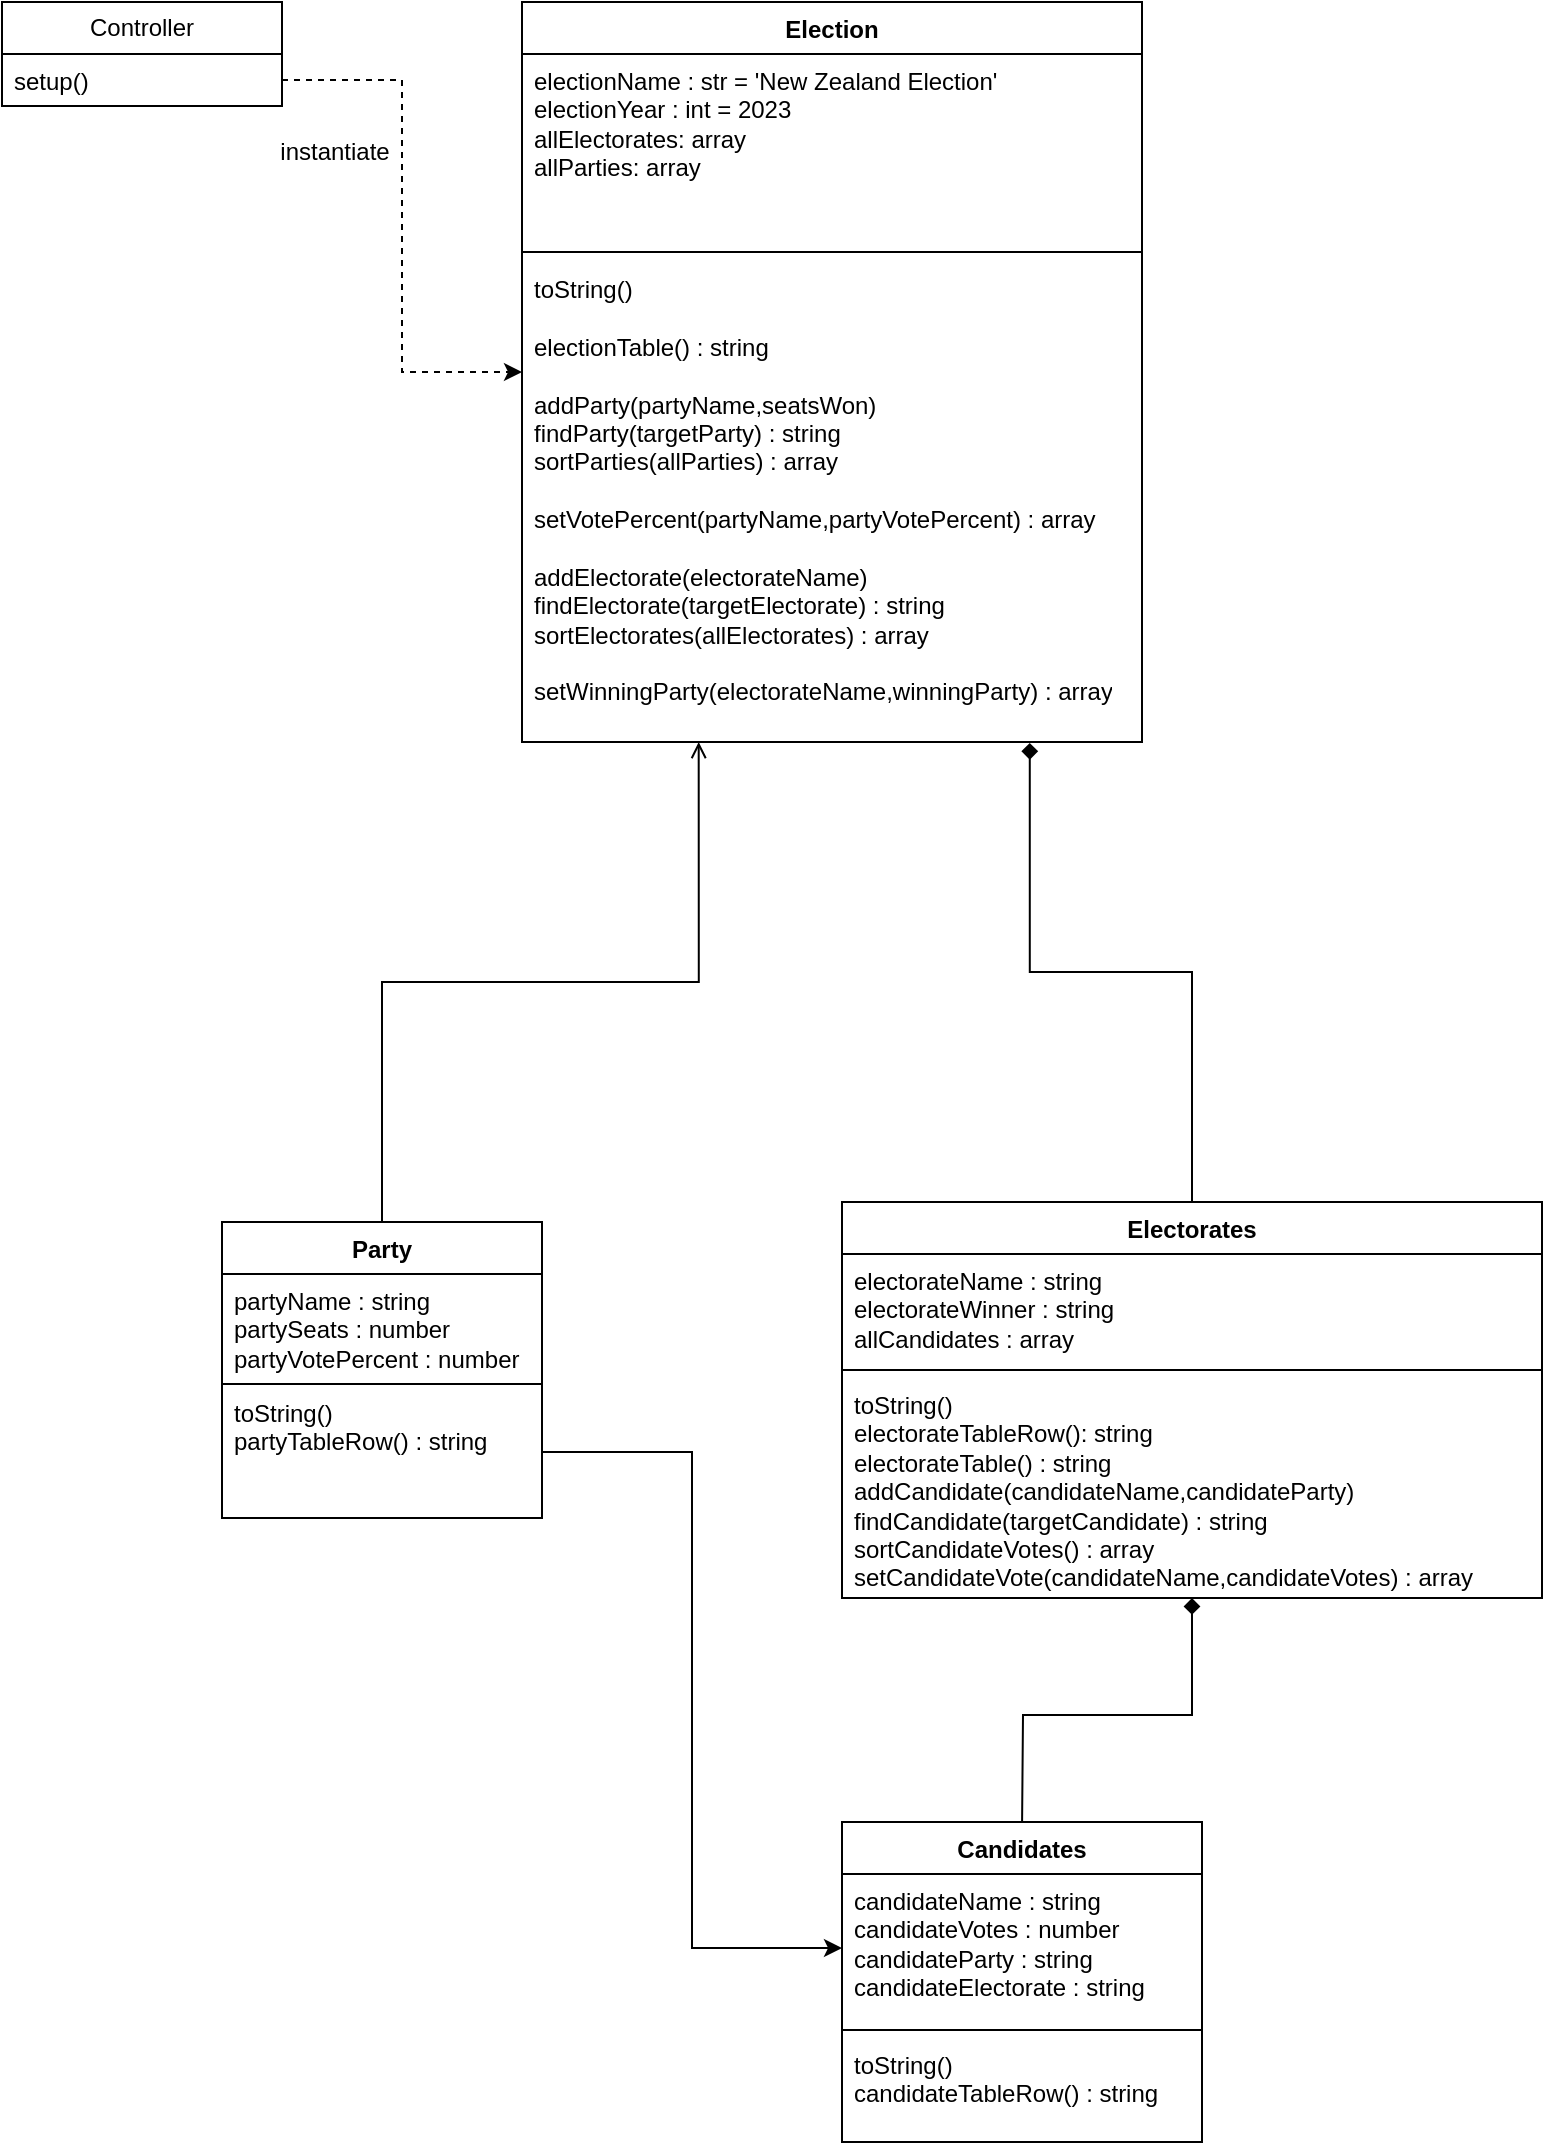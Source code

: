 <mxfile version="22.0.4" type="device" pages="2">
  <diagram id="C5RBs43oDa-KdzZeNtuy" name="Page-1">
    <mxGraphModel dx="1097" dy="580" grid="1" gridSize="10" guides="1" tooltips="1" connect="1" arrows="1" fold="1" page="1" pageScale="1" pageWidth="827" pageHeight="1169" background="none" math="0" shadow="0">
      <root>
        <mxCell id="WIyWlLk6GJQsqaUBKTNV-0" />
        <mxCell id="WIyWlLk6GJQsqaUBKTNV-1" parent="WIyWlLk6GJQsqaUBKTNV-0" />
        <mxCell id="zkfFHV4jXpPFQw0GAbJ--0" value="Election" style="swimlane;fontStyle=1;align=center;verticalAlign=top;childLayout=stackLayout;horizontal=1;startSize=26;horizontalStack=0;resizeParent=1;resizeLast=0;collapsible=1;marginBottom=0;rounded=0;shadow=0;strokeWidth=1;" parent="WIyWlLk6GJQsqaUBKTNV-1" vertex="1">
          <mxGeometry x="300" y="130" width="310" height="370" as="geometry">
            <mxRectangle x="230" y="140" width="160" height="26" as="alternateBounds" />
          </mxGeometry>
        </mxCell>
        <mxCell id="TBzmRK_4cW6083hTnd8z-2" value="electionName : str = &#39;New Zealand Election&#39;&lt;br&gt;electionYear : int = 2023&lt;br&gt;allElectorates: array&lt;br&gt;allParties: array" style="text;strokeColor=none;fillColor=none;align=left;verticalAlign=top;spacingLeft=4;spacingRight=4;overflow=hidden;rotatable=0;points=[[0,0.5],[1,0.5]];portConstraint=eastwest;whiteSpace=wrap;html=1;" parent="zkfFHV4jXpPFQw0GAbJ--0" vertex="1">
          <mxGeometry y="26" width="310" height="94" as="geometry" />
        </mxCell>
        <mxCell id="zkfFHV4jXpPFQw0GAbJ--4" value="" style="line;html=1;strokeWidth=1;align=left;verticalAlign=middle;spacingTop=-1;spacingLeft=3;spacingRight=3;rotatable=0;labelPosition=right;points=[];portConstraint=eastwest;" parent="zkfFHV4jXpPFQw0GAbJ--0" vertex="1">
          <mxGeometry y="120" width="310" height="10" as="geometry" />
        </mxCell>
        <mxCell id="PRKj8yw33AmNbDAtE24s-1" value="toString()&lt;br&gt;&lt;br&gt;electionTable() : string&lt;br&gt;&lt;br&gt;addParty(partyName,seatsWon)&lt;br&gt;findParty(targetParty) : string&lt;br&gt;sortParties(allParties) : array&lt;br&gt;&lt;br&gt;setVotePercent(partyName,partyVotePercent) : array&lt;br&gt;&lt;br&gt;addElectorate(electorateName)&lt;br&gt;findElectorate(targetElectorate) : string&lt;br&gt;sortElectorates(allElectorates) : array&lt;br&gt;&lt;br&gt;setWinningParty(electorateName,winningParty) : array" style="text;strokeColor=none;fillColor=none;align=left;verticalAlign=top;spacingLeft=4;spacingRight=4;overflow=hidden;rotatable=0;points=[[0,0.5],[1,0.5]];portConstraint=eastwest;whiteSpace=wrap;html=1;" parent="zkfFHV4jXpPFQw0GAbJ--0" vertex="1">
          <mxGeometry y="130" width="310" height="240" as="geometry" />
        </mxCell>
        <mxCell id="tBkP3Arj9n9UkB8u8LvJ-2" value="" style="edgeStyle=orthogonalEdgeStyle;rounded=0;orthogonalLoop=1;jettySize=auto;html=1;exitX=0.5;exitY=0;exitDx=0;exitDy=0;entryX=0.285;entryY=1;entryDx=0;entryDy=0;entryPerimeter=0;endArrow=open;endFill=0;" parent="WIyWlLk6GJQsqaUBKTNV-1" source="duIMfGMWFaFjRAJH0-SW-15" target="PRKj8yw33AmNbDAtE24s-1" edge="1">
          <mxGeometry relative="1" as="geometry">
            <mxPoint x="380" y="370" as="targetPoint" />
          </mxGeometry>
        </mxCell>
        <mxCell id="duIMfGMWFaFjRAJH0-SW-15" value="Party" style="swimlane;fontStyle=1;align=center;verticalAlign=top;childLayout=stackLayout;horizontal=1;startSize=26;horizontalStack=0;resizeParent=1;resizeParentMax=0;resizeLast=0;collapsible=1;marginBottom=0;whiteSpace=wrap;html=1;strokeColor=default;" parent="WIyWlLk6GJQsqaUBKTNV-1" vertex="1">
          <mxGeometry x="150" y="740" width="160" height="148" as="geometry" />
        </mxCell>
        <mxCell id="duIMfGMWFaFjRAJH0-SW-16" value="partyName : string&lt;br&gt;partySeats : number&lt;br&gt;partyVotePercent : number" style="text;strokeColor=none;fillColor=none;align=left;verticalAlign=top;spacingLeft=4;spacingRight=4;overflow=hidden;rotatable=0;points=[[0,0.5],[1,0.5]];portConstraint=eastwest;whiteSpace=wrap;html=1;" parent="duIMfGMWFaFjRAJH0-SW-15" vertex="1">
          <mxGeometry y="26" width="160" height="54" as="geometry" />
        </mxCell>
        <mxCell id="duIMfGMWFaFjRAJH0-SW-17" value="" style="line;strokeWidth=1;fillColor=none;align=left;verticalAlign=middle;spacingTop=-1;spacingLeft=3;spacingRight=3;rotatable=0;labelPosition=right;points=[];portConstraint=eastwest;strokeColor=inherit;" parent="duIMfGMWFaFjRAJH0-SW-15" vertex="1">
          <mxGeometry y="80" width="160" height="2" as="geometry" />
        </mxCell>
        <mxCell id="PRKj8yw33AmNbDAtE24s-0" value="toString()&lt;br&gt;partyTableRow() : string" style="text;strokeColor=none;fillColor=none;align=left;verticalAlign=top;spacingLeft=4;spacingRight=4;overflow=hidden;rotatable=0;points=[[0,0.5],[1,0.5]];portConstraint=eastwest;whiteSpace=wrap;html=1;" parent="duIMfGMWFaFjRAJH0-SW-15" vertex="1">
          <mxGeometry y="82" width="160" height="66" as="geometry" />
        </mxCell>
        <mxCell id="duIMfGMWFaFjRAJH0-SW-19" value="Electorates" style="swimlane;fontStyle=1;align=center;verticalAlign=top;childLayout=stackLayout;horizontal=1;startSize=26;horizontalStack=0;resizeParent=1;resizeParentMax=0;resizeLast=0;collapsible=1;marginBottom=0;whiteSpace=wrap;html=1;" parent="WIyWlLk6GJQsqaUBKTNV-1" vertex="1">
          <mxGeometry x="460" y="730" width="350" height="198" as="geometry" />
        </mxCell>
        <mxCell id="tBkP3Arj9n9UkB8u8LvJ-0" value="electorateName : string&lt;br&gt;electorateWinner : string&lt;br&gt;allCandidates : array" style="text;strokeColor=none;fillColor=none;align=left;verticalAlign=top;spacingLeft=4;spacingRight=4;overflow=hidden;rotatable=0;points=[[0,0.5],[1,0.5]];portConstraint=eastwest;whiteSpace=wrap;html=1;" parent="duIMfGMWFaFjRAJH0-SW-19" vertex="1">
          <mxGeometry y="26" width="350" height="54" as="geometry" />
        </mxCell>
        <mxCell id="duIMfGMWFaFjRAJH0-SW-21" value="" style="line;strokeWidth=1;fillColor=none;align=left;verticalAlign=middle;spacingTop=-1;spacingLeft=3;spacingRight=3;rotatable=0;labelPosition=right;points=[];portConstraint=eastwest;strokeColor=inherit;" parent="duIMfGMWFaFjRAJH0-SW-19" vertex="1">
          <mxGeometry y="80" width="350" height="8" as="geometry" />
        </mxCell>
        <mxCell id="duIMfGMWFaFjRAJH0-SW-20" value="toString()&lt;br&gt;electorateTableRow(): string&lt;br&gt;electorateTable() : string&lt;br&gt;addCandidate(candidateName,candidateParty)&lt;br&gt;findCandidate(targetCandidate) : string&lt;br&gt;sortCandidateVotes() : array&lt;br&gt;setCandidateVote(candidateName,candidateVotes) : array" style="text;strokeColor=none;fillColor=none;align=left;verticalAlign=top;spacingLeft=4;spacingRight=4;overflow=hidden;rotatable=0;points=[[0,0.5],[1,0.5]];portConstraint=eastwest;whiteSpace=wrap;html=1;" parent="duIMfGMWFaFjRAJH0-SW-19" vertex="1">
          <mxGeometry y="88" width="350" height="110" as="geometry" />
        </mxCell>
        <mxCell id="jUP1s7tF_HUh49K0EYga-0" value="Controller" style="swimlane;fontStyle=0;childLayout=stackLayout;horizontal=1;startSize=26;fillColor=none;horizontalStack=0;resizeParent=1;resizeParentMax=0;resizeLast=0;collapsible=1;marginBottom=0;whiteSpace=wrap;html=1;" parent="WIyWlLk6GJQsqaUBKTNV-1" vertex="1">
          <mxGeometry x="40" y="130" width="140" height="52" as="geometry" />
        </mxCell>
        <mxCell id="jUP1s7tF_HUh49K0EYga-1" value="setup()" style="text;strokeColor=none;fillColor=none;align=left;verticalAlign=top;spacingLeft=4;spacingRight=4;overflow=hidden;rotatable=0;points=[[0,0.5],[1,0.5]];portConstraint=eastwest;whiteSpace=wrap;html=1;" parent="jUP1s7tF_HUh49K0EYga-0" vertex="1">
          <mxGeometry y="26" width="140" height="26" as="geometry" />
        </mxCell>
        <mxCell id="jUP1s7tF_HUh49K0EYga-4" style="edgeStyle=orthogonalEdgeStyle;rounded=0;orthogonalLoop=1;jettySize=auto;html=1;dashed=1;" parent="WIyWlLk6GJQsqaUBKTNV-1" source="jUP1s7tF_HUh49K0EYga-1" target="zkfFHV4jXpPFQw0GAbJ--0" edge="1">
          <mxGeometry relative="1" as="geometry" />
        </mxCell>
        <mxCell id="jUP1s7tF_HUh49K0EYga-5" value="instantiate" style="text;html=1;align=center;verticalAlign=middle;resizable=0;points=[];autosize=1;strokeColor=none;fillColor=none;" parent="WIyWlLk6GJQsqaUBKTNV-1" vertex="1">
          <mxGeometry x="166" y="190" width="80" height="30" as="geometry" />
        </mxCell>
        <mxCell id="tBkP3Arj9n9UkB8u8LvJ-3" style="rounded=0;orthogonalLoop=1;jettySize=auto;html=1;endArrow=diamond;endFill=1;edgeStyle=orthogonalEdgeStyle;entryX=0.819;entryY=1.002;entryDx=0;entryDy=0;entryPerimeter=0;" parent="WIyWlLk6GJQsqaUBKTNV-1" target="PRKj8yw33AmNbDAtE24s-1" edge="1" source="duIMfGMWFaFjRAJH0-SW-19">
          <mxGeometry relative="1" as="geometry">
            <mxPoint x="530" y="580" as="targetPoint" />
            <mxPoint x="531" y="620" as="sourcePoint" />
          </mxGeometry>
        </mxCell>
        <mxCell id="uPIkvduIZxKDghIgDkvj-5" style="edgeStyle=orthogonalEdgeStyle;rounded=0;orthogonalLoop=1;jettySize=auto;html=1;entryX=0.5;entryY=1;entryDx=0;entryDy=0;endArrow=diamond;endFill=1;" edge="1" parent="WIyWlLk6GJQsqaUBKTNV-1" target="duIMfGMWFaFjRAJH0-SW-19">
          <mxGeometry relative="1" as="geometry">
            <mxPoint x="550" y="955" as="targetPoint" />
            <mxPoint x="550" y="1045" as="sourcePoint" />
          </mxGeometry>
        </mxCell>
        <mxCell id="uPIkvduIZxKDghIgDkvj-1" value="Candidates" style="swimlane;fontStyle=1;align=center;verticalAlign=top;childLayout=stackLayout;horizontal=1;startSize=26;horizontalStack=0;resizeParent=1;resizeParentMax=0;resizeLast=0;collapsible=1;marginBottom=0;whiteSpace=wrap;html=1;" vertex="1" parent="WIyWlLk6GJQsqaUBKTNV-1">
          <mxGeometry x="460" y="1040" width="180" height="160" as="geometry" />
        </mxCell>
        <mxCell id="uPIkvduIZxKDghIgDkvj-2" value="candidateName : string&lt;br&gt;candidateVotes : number&lt;br&gt;candidateParty : string&lt;br&gt;candidateElectorate : string" style="text;strokeColor=none;fillColor=none;align=left;verticalAlign=top;spacingLeft=4;spacingRight=4;overflow=hidden;rotatable=0;points=[[0,0.5],[1,0.5]];portConstraint=eastwest;whiteSpace=wrap;html=1;" vertex="1" parent="uPIkvduIZxKDghIgDkvj-1">
          <mxGeometry y="26" width="180" height="74" as="geometry" />
        </mxCell>
        <mxCell id="uPIkvduIZxKDghIgDkvj-3" value="" style="line;strokeWidth=1;fillColor=none;align=left;verticalAlign=middle;spacingTop=-1;spacingLeft=3;spacingRight=3;rotatable=0;labelPosition=right;points=[];portConstraint=eastwest;strokeColor=inherit;" vertex="1" parent="uPIkvduIZxKDghIgDkvj-1">
          <mxGeometry y="100" width="180" height="8" as="geometry" />
        </mxCell>
        <mxCell id="uPIkvduIZxKDghIgDkvj-4" value="toString()&lt;br&gt;candidateTableRow() : string" style="text;strokeColor=none;fillColor=none;align=left;verticalAlign=top;spacingLeft=4;spacingRight=4;overflow=hidden;rotatable=0;points=[[0,0.5],[1,0.5]];portConstraint=eastwest;whiteSpace=wrap;html=1;" vertex="1" parent="uPIkvduIZxKDghIgDkvj-1">
          <mxGeometry y="108" width="180" height="52" as="geometry" />
        </mxCell>
        <mxCell id="uPIkvduIZxKDghIgDkvj-6" style="edgeStyle=orthogonalEdgeStyle;rounded=0;orthogonalLoop=1;jettySize=auto;html=1;entryX=0;entryY=0.5;entryDx=0;entryDy=0;" edge="1" parent="WIyWlLk6GJQsqaUBKTNV-1" source="PRKj8yw33AmNbDAtE24s-0" target="uPIkvduIZxKDghIgDkvj-2">
          <mxGeometry relative="1" as="geometry" />
        </mxCell>
      </root>
    </mxGraphModel>
  </diagram>
  <diagram id="swx0K95ohVtJzfEMf2KH" name="Page-2">
    <mxGraphModel dx="984" dy="718" grid="1" gridSize="10" guides="1" tooltips="1" connect="1" arrows="1" fold="1" page="1" pageScale="1" pageWidth="827" pageHeight="1169" math="0" shadow="0">
      <root>
        <mxCell id="0" />
        <mxCell id="1" parent="0" />
        <mxCell id="x1RDiyJgmBfIxgqFaqBk-1" value="Developer&lt;br&gt;&amp;lt;&amp;lt;actor&amp;gt;&amp;gt;" style="html=1;whiteSpace=wrap;" parent="1" vertex="1">
          <mxGeometry y="100" width="110" height="50" as="geometry" />
        </mxCell>
        <mxCell id="x1RDiyJgmBfIxgqFaqBk-3" value="Index&lt;br&gt;&amp;lt;&amp;lt;UI&amp;gt;&amp;gt;" style="html=1;whiteSpace=wrap;" parent="1" vertex="1">
          <mxGeometry x="200" y="100" width="110" height="50" as="geometry" />
        </mxCell>
        <mxCell id="x1RDiyJgmBfIxgqFaqBk-4" value="Controller&lt;br&gt;&amp;lt;&amp;lt;controller&amp;gt;&amp;gt;" style="html=1;whiteSpace=wrap;" parent="1" vertex="1">
          <mxGeometry x="400" y="100" width="110" height="50" as="geometry" />
        </mxCell>
        <mxCell id="x1RDiyJgmBfIxgqFaqBk-5" value="Election&lt;br&gt;&amp;lt;&amp;lt;class&amp;gt;&amp;gt;" style="html=1;whiteSpace=wrap;" parent="1" vertex="1">
          <mxGeometry x="600" y="100" width="110" height="50" as="geometry" />
        </mxCell>
        <mxCell id="x1RDiyJgmBfIxgqFaqBk-6" value="" style="endArrow=none;html=1;rounded=0;dashed=1;dashPattern=12 12;" parent="1" edge="1">
          <mxGeometry width="50" height="50" relative="1" as="geometry">
            <mxPoint x="55" y="149" as="sourcePoint" />
            <mxPoint x="55" y="920" as="targetPoint" />
          </mxGeometry>
        </mxCell>
        <mxCell id="x1RDiyJgmBfIxgqFaqBk-7" value="" style="endArrow=none;html=1;rounded=0;dashed=1;dashPattern=12 12;" parent="1" edge="1">
          <mxGeometry width="50" height="50" relative="1" as="geometry">
            <mxPoint x="254.5" y="150" as="sourcePoint" />
            <mxPoint x="255" y="910" as="targetPoint" />
          </mxGeometry>
        </mxCell>
        <mxCell id="x1RDiyJgmBfIxgqFaqBk-8" value="" style="endArrow=none;html=1;rounded=0;dashed=1;dashPattern=12 12;" parent="1" edge="1">
          <mxGeometry width="50" height="50" relative="1" as="geometry">
            <mxPoint x="454.5" y="150" as="sourcePoint" />
            <mxPoint x="455" y="920" as="targetPoint" />
          </mxGeometry>
        </mxCell>
        <mxCell id="x1RDiyJgmBfIxgqFaqBk-9" value="" style="endArrow=none;html=1;rounded=0;dashed=1;dashPattern=12 12;" parent="1" edge="1">
          <mxGeometry width="50" height="50" relative="1" as="geometry">
            <mxPoint x="654.5" y="150" as="sourcePoint" />
            <mxPoint x="655" y="920" as="targetPoint" />
          </mxGeometry>
        </mxCell>
        <mxCell id="x1RDiyJgmBfIxgqFaqBk-10" value="Election&lt;br&gt;&amp;lt;&amp;lt;class&amp;gt;&amp;gt;" style="html=1;whiteSpace=wrap;" parent="1" vertex="1">
          <mxGeometry x="800" y="100" width="110" height="50" as="geometry" />
        </mxCell>
        <mxCell id="x1RDiyJgmBfIxgqFaqBk-11" value="" style="endArrow=none;html=1;rounded=0;dashed=1;dashPattern=12 12;" parent="1" edge="1">
          <mxGeometry width="50" height="50" relative="1" as="geometry">
            <mxPoint x="854.41" y="150" as="sourcePoint" />
            <mxPoint x="854.91" y="920" as="targetPoint" />
          </mxGeometry>
        </mxCell>
      </root>
    </mxGraphModel>
  </diagram>
</mxfile>
